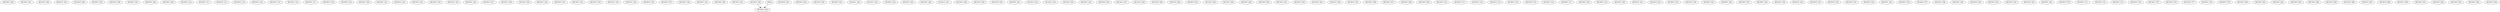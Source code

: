digraph G {
    MUSICP_300;
    MUSICP_301;
    MUSICP_302;
    MUSICP_303;
    MUSICP_304;
    MUSICP_305;
    MUSICP_306;
    MUSICP_307;
    MUSICP_308;
    MUSICP_309;
    MUSICP_310;
    MUSICP_311;
    MUSICP_312;
    MUSICP_313;
    MUSICP_314;
    MUSICP_315;
    MUSICP_316;
    MUSICP_317;
    MUSICP_318;
    MUSICP_319;
    MUSICP_320;
    MUSICP_321;
    MUSICP_322;
    MUSICP_323;
    MUSICP_324;
    MUSICP_325;
    MUSICP_326;
    MUSICP_327;
    MUSICP_328;
    MUSICP_329;
    MUSICP_330;
    MUSICP_331;
    MUSICP_332;
    MUSICP_333;
    MUSICP_334;
    MUSICP_335;
    MUSICP_336;
    MUSICP_337;
    MUSICP_338;
    MUSICP_339;
    MUSICP_340;
    MUSICP_341;
    MUSICP_342;
    MUSICP_343;
    MUSICP_363;
    MUSICP_420;
    MUSICP_421;
    MUSICP_422;
    MUSICP_423;
    MUSICP_424;
    MUSICP_425;
    MUSICP_426;
    MUSICP_427;
    MUSICP_428;
    MUSICP_429;
    MUSICP_430;
    MUSICP_431;
    MUSICP_432;
    MUSICP_433;
    MUSICP_434;
    MUSICP_435;
    MUSICP_436;
    MUSICP_437;
    MUSICP_438;
    MUSICP_439;
    MUSICP_440;
    MUSICP_441;
    edge [color=black];
    MUSICP_342 -> MUSICP_442;
    AWSp -> MUSICP_442;
    MUSICP_463;
    MUSICP_494;
    MUSICP_495;
    MUSICP_500;
    MUSICP_501;
    MUSICP_502;
    MUSICP_503;
    MUSICP_504;
    MUSICP_505;
    MUSICP_506;
    MUSICP_507;
    MUSICP_508;
    MUSICP_509;
    MUSICP_510;
    MUSICP_511;
    MUSICP_512;
    MUSICP_513;
    MUSICP_514;
    MUSICP_515;
    MUSICP_516;
    MUSICP_517;
    MUSICP_518;
    MUSICP_519;
    MUSICP_520;
    MUSICP_521;
    MUSICP_522;
    MUSICP_523;
    MUSICP_524;
    MUSICP_525;
    MUSICP_526;
    MUSICP_527;
    MUSICP_528;
    MUSICP_529;
    MUSICP_530;
    MUSICP_531;
    MUSICP_532;
    MUSICP_533;
    MUSICP_534;
    MUSICP_535;
    MUSICP_536;
    MUSICP_537;
    MUSICP_538;
    MUSICP_539;
    MUSICP_540;
    MUSICP_541;
    MUSICP_542;
    MUSICP_543;
    MUSICP_563;
    MUSICP_570;
    MUSICP_571;
    MUSICP_572;
    MUSICP_573;
    MUSICP_574;
    MUSICP_575;
    MUSICP_576;
    MUSICP_577;
    MUSICP_578;
    MUSICP_579;
    MUSICP_580;
    MUSICP_581;
    MUSICP_582;
    MUSICP_583;
    MUSICP_584;
    MUSICP_585;
    MUSICP_586;
    MUSICP_587;
    MUSICP_588;
    MUSICP_590;
    MUSICP_591;
    MUSICP_592;
    MUSICP_593;
    MUSICP_594;
    MUSICP_595;
}
